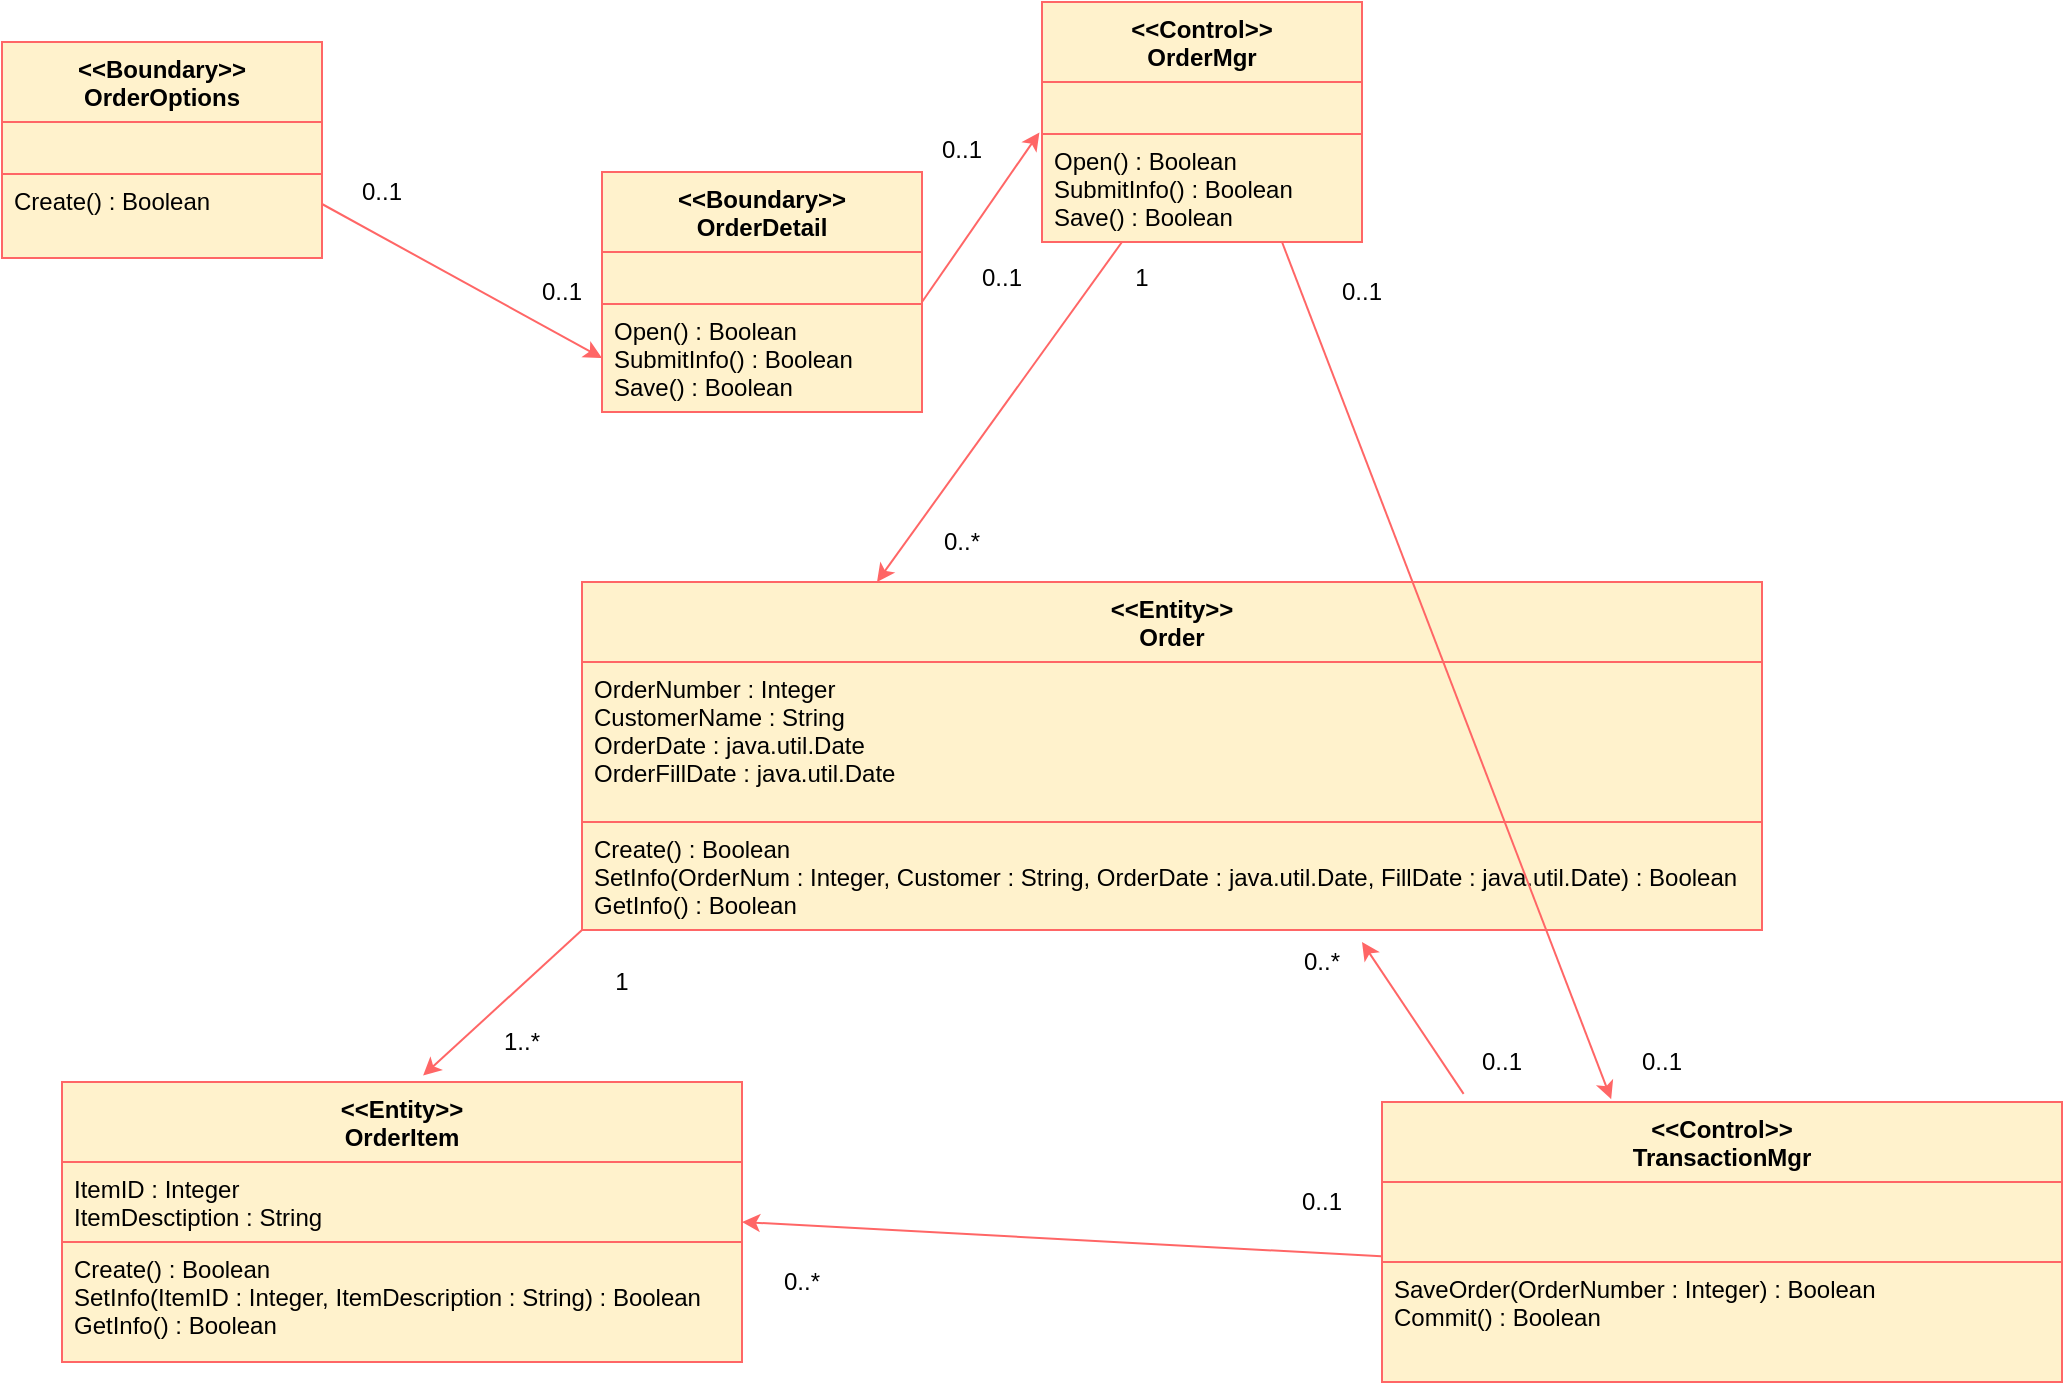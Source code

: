 <mxfile version="13.10.0" type="device"><diagram name="Page-1" id="e7e014a7-5840-1c2e-5031-d8a46d1fe8dd"><mxGraphModel dx="1231" dy="689" grid="1" gridSize="10" guides="1" tooltips="1" connect="1" arrows="1" fold="1" page="1" pageScale="1" pageWidth="1169" pageHeight="826" background="#ffffff" math="0" shadow="0"><root><mxCell id="0"/><mxCell id="1" parent="0"/><mxCell id="Oj5NFt7XLQwBjaXYiPMA-45" value="&lt;&lt;Boundary&gt;&gt;&#10;OrderOptions" style="swimlane;fontStyle=1;align=center;verticalAlign=top;childLayout=stackLayout;horizontal=1;startSize=40;horizontalStack=0;resizeParent=1;resizeParentMax=0;resizeLast=0;collapsible=1;marginBottom=0;fillColor=#fff2cc;strokeColor=#FF6666;" vertex="1" parent="1"><mxGeometry x="160" y="240" width="160" height="108" as="geometry"/></mxCell><mxCell id="Oj5NFt7XLQwBjaXYiPMA-46" value="" style="text;fillColor=#fff2cc;align=left;verticalAlign=top;spacingLeft=4;spacingRight=4;overflow=hidden;rotatable=0;points=[[0,0.5],[1,0.5]];portConstraint=eastwest;strokeColor=#FF6666;" vertex="1" parent="Oj5NFt7XLQwBjaXYiPMA-45"><mxGeometry y="40" width="160" height="26" as="geometry"/></mxCell><mxCell id="Oj5NFt7XLQwBjaXYiPMA-48" value="Create() : Boolean" style="text;fillColor=#fff2cc;align=left;verticalAlign=top;spacingLeft=4;spacingRight=4;overflow=hidden;rotatable=0;points=[[0,0.5],[1,0.5]];portConstraint=eastwest;strokeColor=#FF6666;" vertex="1" parent="Oj5NFt7XLQwBjaXYiPMA-45"><mxGeometry y="66" width="160" height="42" as="geometry"/></mxCell><mxCell id="Oj5NFt7XLQwBjaXYiPMA-49" value="&lt;&lt;Boundary&gt;&gt;&#10;OrderDetail" style="swimlane;fontStyle=1;align=center;verticalAlign=top;childLayout=stackLayout;horizontal=1;startSize=40;horizontalStack=0;resizeParent=1;resizeParentMax=0;resizeLast=0;collapsible=1;marginBottom=0;fillColor=#fff2cc;strokeColor=#FF6666;" vertex="1" parent="1"><mxGeometry x="460" y="305" width="160" height="120" as="geometry"/></mxCell><mxCell id="Oj5NFt7XLQwBjaXYiPMA-50" value="" style="text;fillColor=#fff2cc;align=left;verticalAlign=top;spacingLeft=4;spacingRight=4;overflow=hidden;rotatable=0;points=[[0,0.5],[1,0.5]];portConstraint=eastwest;strokeColor=#FF6666;" vertex="1" parent="Oj5NFt7XLQwBjaXYiPMA-49"><mxGeometry y="40" width="160" height="26" as="geometry"/></mxCell><mxCell id="Oj5NFt7XLQwBjaXYiPMA-51" value="Open() : Boolean&#10;SubmitInfo() : Boolean&#10;Save() : Boolean" style="text;fillColor=#fff2cc;align=left;verticalAlign=top;spacingLeft=4;spacingRight=4;overflow=hidden;rotatable=0;points=[[0,0.5],[1,0.5]];portConstraint=eastwest;strokeColor=#FF6666;" vertex="1" parent="Oj5NFt7XLQwBjaXYiPMA-49"><mxGeometry y="66" width="160" height="54" as="geometry"/></mxCell><mxCell id="Oj5NFt7XLQwBjaXYiPMA-52" value="" style="endArrow=classic;html=1;exitX=1;exitY=0.75;exitDx=0;exitDy=0;entryX=0;entryY=0.5;entryDx=0;entryDy=0;strokeColor=#FF6666;" edge="1" parent="1" source="Oj5NFt7XLQwBjaXYiPMA-45" target="Oj5NFt7XLQwBjaXYiPMA-51"><mxGeometry width="50" height="50" relative="1" as="geometry"><mxPoint x="450" y="380" as="sourcePoint"/><mxPoint x="500" y="330" as="targetPoint"/></mxGeometry></mxCell><mxCell id="Oj5NFt7XLQwBjaXYiPMA-53" value="0..1" style="text;html=1;strokeColor=none;fillColor=none;align=center;verticalAlign=middle;whiteSpace=wrap;rounded=0;" vertex="1" parent="1"><mxGeometry x="330" y="305" width="40" height="20" as="geometry"/></mxCell><mxCell id="Oj5NFt7XLQwBjaXYiPMA-54" value="0..1" style="text;html=1;strokeColor=none;fillColor=none;align=center;verticalAlign=middle;whiteSpace=wrap;rounded=0;" vertex="1" parent="1"><mxGeometry x="420" y="355" width="40" height="20" as="geometry"/></mxCell><mxCell id="Oj5NFt7XLQwBjaXYiPMA-55" value="&lt;&lt;Control&gt;&gt;&#10;OrderMgr" style="swimlane;fontStyle=1;align=center;verticalAlign=top;childLayout=stackLayout;horizontal=1;startSize=40;horizontalStack=0;resizeParent=1;resizeParentMax=0;resizeLast=0;collapsible=1;marginBottom=0;fillColor=#fff2cc;strokeColor=#FF6666;" vertex="1" parent="1"><mxGeometry x="680" y="220" width="160" height="120" as="geometry"/></mxCell><mxCell id="Oj5NFt7XLQwBjaXYiPMA-56" value="" style="text;fillColor=#fff2cc;align=left;verticalAlign=top;spacingLeft=4;spacingRight=4;overflow=hidden;rotatable=0;points=[[0,0.5],[1,0.5]];portConstraint=eastwest;strokeColor=#FF6666;" vertex="1" parent="Oj5NFt7XLQwBjaXYiPMA-55"><mxGeometry y="40" width="160" height="26" as="geometry"/></mxCell><mxCell id="Oj5NFt7XLQwBjaXYiPMA-57" value="Open() : Boolean&#10;SubmitInfo() : Boolean&#10;Save() : Boolean" style="text;fillColor=#fff2cc;align=left;verticalAlign=top;spacingLeft=4;spacingRight=4;overflow=hidden;rotatable=0;points=[[0,0.5],[1,0.5]];portConstraint=eastwest;strokeColor=#FF6666;" vertex="1" parent="Oj5NFt7XLQwBjaXYiPMA-55"><mxGeometry y="66" width="160" height="54" as="geometry"/></mxCell><mxCell id="Oj5NFt7XLQwBjaXYiPMA-58" value="" style="endArrow=classic;html=1;entryX=-0.008;entryY=-0.015;entryDx=0;entryDy=0;strokeColor=#FF6666;entryPerimeter=0;" edge="1" parent="1" target="Oj5NFt7XLQwBjaXYiPMA-57"><mxGeometry width="50" height="50" relative="1" as="geometry"><mxPoint x="620" y="370" as="sourcePoint"/><mxPoint x="770" y="417" as="targetPoint"/></mxGeometry></mxCell><mxCell id="Oj5NFt7XLQwBjaXYiPMA-59" value="0..1" style="text;html=1;strokeColor=none;fillColor=none;align=center;verticalAlign=middle;whiteSpace=wrap;rounded=0;" vertex="1" parent="1"><mxGeometry x="620" y="284" width="40" height="20" as="geometry"/></mxCell><mxCell id="Oj5NFt7XLQwBjaXYiPMA-60" value="0..1" style="text;html=1;strokeColor=none;fillColor=none;align=center;verticalAlign=middle;whiteSpace=wrap;rounded=0;" vertex="1" parent="1"><mxGeometry x="640" y="348" width="40" height="20" as="geometry"/></mxCell><mxCell id="Oj5NFt7XLQwBjaXYiPMA-61" value="&lt;&lt;Entity&gt;&gt;&#10;Order" style="swimlane;fontStyle=1;align=center;verticalAlign=top;childLayout=stackLayout;horizontal=1;startSize=40;horizontalStack=0;resizeParent=1;resizeParentMax=0;resizeLast=0;collapsible=1;marginBottom=0;fillColor=#fff2cc;strokeColor=#FF6666;" vertex="1" parent="1"><mxGeometry x="450" y="510" width="590" height="174" as="geometry"/></mxCell><mxCell id="Oj5NFt7XLQwBjaXYiPMA-62" value="OrderNumber : Integer&#10;CustomerName : String&#10;OrderDate : java.util.Date&#10;OrderFillDate : java.util.Date" style="text;fillColor=#fff2cc;align=left;verticalAlign=top;spacingLeft=4;spacingRight=4;overflow=hidden;rotatable=0;points=[[0,0.5],[1,0.5]];portConstraint=eastwest;strokeColor=#FF6666;" vertex="1" parent="Oj5NFt7XLQwBjaXYiPMA-61"><mxGeometry y="40" width="590" height="80" as="geometry"/></mxCell><mxCell id="Oj5NFt7XLQwBjaXYiPMA-63" value="Create() : Boolean&#10;SetInfo(OrderNum : Integer, Customer : String, OrderDate : java.util.Date, FillDate : java.util.Date) : Boolean&#10;GetInfo() : Boolean" style="text;fillColor=#fff2cc;align=left;verticalAlign=top;spacingLeft=4;spacingRight=4;overflow=hidden;rotatable=0;points=[[0,0.5],[1,0.5]];portConstraint=eastwest;strokeColor=#FF6666;" vertex="1" parent="Oj5NFt7XLQwBjaXYiPMA-61"><mxGeometry y="120" width="590" height="54" as="geometry"/></mxCell><mxCell id="Oj5NFt7XLQwBjaXYiPMA-64" value="" style="endArrow=classic;html=1;entryX=0.25;entryY=0;entryDx=0;entryDy=0;strokeColor=#FF6666;exitX=0.25;exitY=1;exitDx=0;exitDy=0;" edge="1" parent="1" source="Oj5NFt7XLQwBjaXYiPMA-55" target="Oj5NFt7XLQwBjaXYiPMA-61"><mxGeometry width="50" height="50" relative="1" as="geometry"><mxPoint x="630" y="380" as="sourcePoint"/><mxPoint x="688.72" y="295.19" as="targetPoint"/></mxGeometry></mxCell><mxCell id="Oj5NFt7XLQwBjaXYiPMA-65" value="1" style="text;html=1;strokeColor=none;fillColor=none;align=center;verticalAlign=middle;whiteSpace=wrap;rounded=0;" vertex="1" parent="1"><mxGeometry x="710" y="348" width="40" height="20" as="geometry"/></mxCell><mxCell id="Oj5NFt7XLQwBjaXYiPMA-66" value="0..*" style="text;html=1;strokeColor=none;fillColor=none;align=center;verticalAlign=middle;whiteSpace=wrap;rounded=0;" vertex="1" parent="1"><mxGeometry x="620" y="480" width="40" height="20" as="geometry"/></mxCell><mxCell id="Oj5NFt7XLQwBjaXYiPMA-67" value="&lt;&lt;Entity&gt;&gt;&#10;OrderItem" style="swimlane;fontStyle=1;align=center;verticalAlign=top;childLayout=stackLayout;horizontal=1;startSize=40;horizontalStack=0;resizeParent=1;resizeParentMax=0;resizeLast=0;collapsible=1;marginBottom=0;fillColor=#fff2cc;strokeColor=#FF6666;" vertex="1" parent="1"><mxGeometry x="190" y="760" width="340" height="140" as="geometry"/></mxCell><mxCell id="Oj5NFt7XLQwBjaXYiPMA-68" value="ItemID : Integer&#10;ItemDesctiption : String" style="text;fillColor=#fff2cc;align=left;verticalAlign=top;spacingLeft=4;spacingRight=4;overflow=hidden;rotatable=0;points=[[0,0.5],[1,0.5]];portConstraint=eastwest;strokeColor=#FF6666;" vertex="1" parent="Oj5NFt7XLQwBjaXYiPMA-67"><mxGeometry y="40" width="340" height="40" as="geometry"/></mxCell><mxCell id="Oj5NFt7XLQwBjaXYiPMA-69" value="Create() : Boolean&#10;SetInfo(ItemID : Integer, ItemDescription : String) : Boolean&#10;GetInfo() : Boolean" style="text;fillColor=#fff2cc;align=left;verticalAlign=top;spacingLeft=4;spacingRight=4;overflow=hidden;rotatable=0;points=[[0,0.5],[1,0.5]];portConstraint=eastwest;strokeColor=#FF6666;" vertex="1" parent="Oj5NFt7XLQwBjaXYiPMA-67"><mxGeometry y="80" width="340" height="60" as="geometry"/></mxCell><mxCell id="Oj5NFt7XLQwBjaXYiPMA-70" value="" style="endArrow=classic;html=1;entryX=0.531;entryY=-0.023;entryDx=0;entryDy=0;strokeColor=#FF6666;exitX=0;exitY=1;exitDx=0;exitDy=0;entryPerimeter=0;" edge="1" parent="1" source="Oj5NFt7XLQwBjaXYiPMA-61" target="Oj5NFt7XLQwBjaXYiPMA-67"><mxGeometry width="50" height="50" relative="1" as="geometry"><mxPoint x="421.25" y="580" as="sourcePoint"/><mxPoint x="298.75" y="750" as="targetPoint"/></mxGeometry></mxCell><mxCell id="Oj5NFt7XLQwBjaXYiPMA-71" value="1" style="text;html=1;strokeColor=none;fillColor=none;align=center;verticalAlign=middle;whiteSpace=wrap;rounded=0;" vertex="1" parent="1"><mxGeometry x="450" y="700" width="40" height="20" as="geometry"/></mxCell><mxCell id="Oj5NFt7XLQwBjaXYiPMA-72" value="1..*" style="text;html=1;strokeColor=none;fillColor=none;align=center;verticalAlign=middle;whiteSpace=wrap;rounded=0;" vertex="1" parent="1"><mxGeometry x="400" y="730" width="40" height="20" as="geometry"/></mxCell><mxCell id="Oj5NFt7XLQwBjaXYiPMA-73" value="&lt;&lt;Control&gt;&gt;&#10;TransactionMgr" style="swimlane;fontStyle=1;align=center;verticalAlign=top;childLayout=stackLayout;horizontal=1;startSize=40;horizontalStack=0;resizeParent=1;resizeParentMax=0;resizeLast=0;collapsible=1;marginBottom=0;fillColor=#fff2cc;strokeColor=#FF6666;" vertex="1" parent="1"><mxGeometry x="850" y="770" width="340" height="140" as="geometry"/></mxCell><mxCell id="Oj5NFt7XLQwBjaXYiPMA-74" value="" style="text;fillColor=#fff2cc;align=left;verticalAlign=top;spacingLeft=4;spacingRight=4;overflow=hidden;rotatable=0;points=[[0,0.5],[1,0.5]];portConstraint=eastwest;strokeColor=#FF6666;" vertex="1" parent="Oj5NFt7XLQwBjaXYiPMA-73"><mxGeometry y="40" width="340" height="40" as="geometry"/></mxCell><mxCell id="Oj5NFt7XLQwBjaXYiPMA-75" value="SaveOrder(OrderNumber : Integer) : Boolean&#10;Commit() : Boolean" style="text;fillColor=#fff2cc;align=left;verticalAlign=top;spacingLeft=4;spacingRight=4;overflow=hidden;rotatable=0;points=[[0,0.5],[1,0.5]];portConstraint=eastwest;strokeColor=#FF6666;" vertex="1" parent="Oj5NFt7XLQwBjaXYiPMA-73"><mxGeometry y="80" width="340" height="60" as="geometry"/></mxCell><mxCell id="Oj5NFt7XLQwBjaXYiPMA-76" value="" style="endArrow=classic;html=1;entryX=1;entryY=0.5;entryDx=0;entryDy=0;strokeColor=#FF6666;exitX=-0.001;exitY=0.928;exitDx=0;exitDy=0;exitPerimeter=0;" edge="1" parent="1" source="Oj5NFt7XLQwBjaXYiPMA-74" target="Oj5NFt7XLQwBjaXYiPMA-67"><mxGeometry width="50" height="50" relative="1" as="geometry"><mxPoint x="710.0" y="770" as="sourcePoint"/><mxPoint x="630.54" y="842.78" as="targetPoint"/></mxGeometry></mxCell><mxCell id="Oj5NFt7XLQwBjaXYiPMA-77" value="0..*" style="text;html=1;strokeColor=none;fillColor=none;align=center;verticalAlign=middle;whiteSpace=wrap;rounded=0;" vertex="1" parent="1"><mxGeometry x="540" y="850" width="40" height="20" as="geometry"/></mxCell><mxCell id="Oj5NFt7XLQwBjaXYiPMA-78" value="0..1" style="text;html=1;strokeColor=none;fillColor=none;align=center;verticalAlign=middle;whiteSpace=wrap;rounded=0;" vertex="1" parent="1"><mxGeometry x="800" y="810" width="40" height="20" as="geometry"/></mxCell><mxCell id="Oj5NFt7XLQwBjaXYiPMA-79" value="" style="endArrow=classic;html=1;strokeColor=#FF6666;exitX=0.12;exitY=-0.029;exitDx=0;exitDy=0;exitPerimeter=0;" edge="1" parent="1" source="Oj5NFt7XLQwBjaXYiPMA-73"><mxGeometry width="50" height="50" relative="1" as="geometry"><mxPoint x="909.66" y="707.12" as="sourcePoint"/><mxPoint x="840" y="690" as="targetPoint"/></mxGeometry></mxCell><mxCell id="Oj5NFt7XLQwBjaXYiPMA-80" value="0..1" style="text;html=1;strokeColor=none;fillColor=none;align=center;verticalAlign=middle;whiteSpace=wrap;rounded=0;" vertex="1" parent="1"><mxGeometry x="890" y="740" width="40" height="20" as="geometry"/></mxCell><mxCell id="Oj5NFt7XLQwBjaXYiPMA-81" value="0..*" style="text;html=1;strokeColor=none;fillColor=none;align=center;verticalAlign=middle;whiteSpace=wrap;rounded=0;" vertex="1" parent="1"><mxGeometry x="800" y="690" width="40" height="20" as="geometry"/></mxCell><mxCell id="Oj5NFt7XLQwBjaXYiPMA-82" value="" style="endArrow=classic;html=1;entryX=0.337;entryY=-0.01;entryDx=0;entryDy=0;strokeColor=#FF6666;exitX=0.75;exitY=1;exitDx=0;exitDy=0;entryPerimeter=0;" edge="1" parent="1" source="Oj5NFt7XLQwBjaXYiPMA-55" target="Oj5NFt7XLQwBjaXYiPMA-73"><mxGeometry width="50" height="50" relative="1" as="geometry"><mxPoint x="862.5" y="368" as="sourcePoint"/><mxPoint x="740.0" y="538" as="targetPoint"/></mxGeometry></mxCell><mxCell id="Oj5NFt7XLQwBjaXYiPMA-83" value="0..1" style="text;html=1;strokeColor=none;fillColor=none;align=center;verticalAlign=middle;whiteSpace=wrap;rounded=0;" vertex="1" parent="1"><mxGeometry x="970" y="740" width="40" height="20" as="geometry"/></mxCell><mxCell id="Oj5NFt7XLQwBjaXYiPMA-84" value="0..1" style="text;html=1;strokeColor=none;fillColor=none;align=center;verticalAlign=middle;whiteSpace=wrap;rounded=0;" vertex="1" parent="1"><mxGeometry x="820" y="355" width="40" height="20" as="geometry"/></mxCell></root></mxGraphModel></diagram></mxfile>